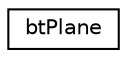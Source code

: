 digraph "Graphical Class Hierarchy"
{
  edge [fontname="Helvetica",fontsize="10",labelfontname="Helvetica",labelfontsize="10"];
  node [fontname="Helvetica",fontsize="10",shape=record];
  rankdir="LR";
  Node1 [label="btPlane",height=0.2,width=0.4,color="black", fillcolor="white", style="filled",URL="$classbt_plane.html"];
}
